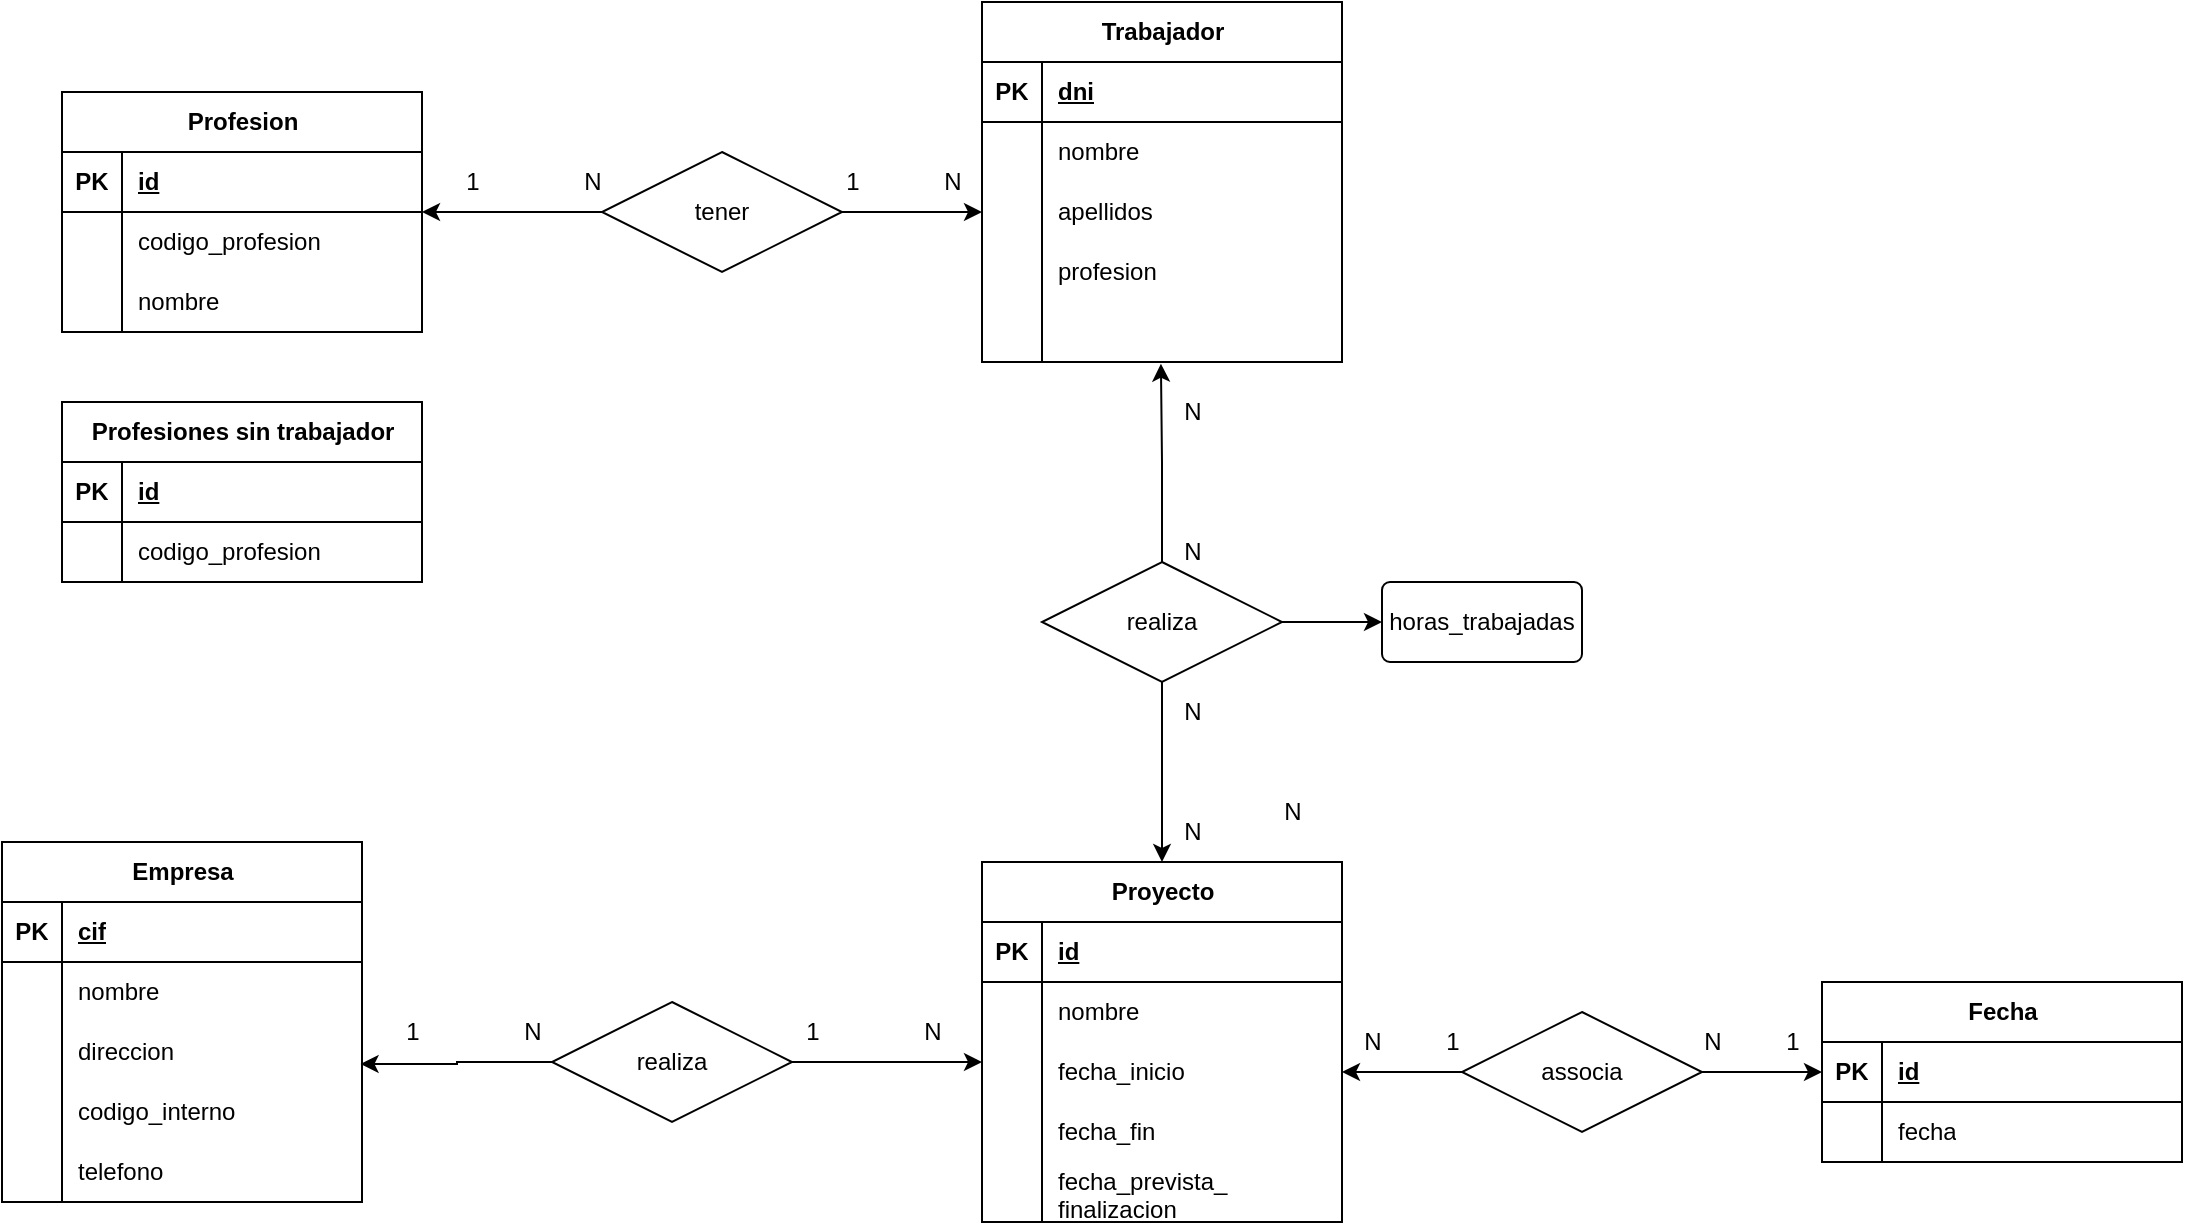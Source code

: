 <mxfile version="22.0.4" type="github">
  <diagram id="R2lEEEUBdFMjLlhIrx00" name="Page-1">
    <mxGraphModel dx="1615" dy="417" grid="1" gridSize="10" guides="1" tooltips="1" connect="1" arrows="1" fold="1" page="1" pageScale="1" pageWidth="850" pageHeight="1100" math="0" shadow="0" extFonts="Permanent Marker^https://fonts.googleapis.com/css?family=Permanent+Marker">
      <root>
        <mxCell id="0" />
        <mxCell id="1" parent="0" />
        <mxCell id="Da1Bgp9zZ5HPBIWO9Z5D-115" style="edgeStyle=orthogonalEdgeStyle;rounded=0;orthogonalLoop=1;jettySize=auto;html=1;exitX=0;exitY=0.5;exitDx=0;exitDy=0;" parent="1" source="Da1Bgp9zZ5HPBIWO9Z5D-100" target="Da1Bgp9zZ5HPBIWO9Z5D-14" edge="1">
          <mxGeometry relative="1" as="geometry" />
        </mxCell>
        <mxCell id="Da1Bgp9zZ5HPBIWO9Z5D-14" value="Profesion" style="shape=table;startSize=30;container=1;collapsible=1;childLayout=tableLayout;fixedRows=1;rowLines=0;fontStyle=1;align=center;resizeLast=1;html=1;" parent="1" vertex="1">
          <mxGeometry x="-790" y="195" width="180" height="120" as="geometry" />
        </mxCell>
        <mxCell id="Da1Bgp9zZ5HPBIWO9Z5D-15" value="" style="shape=tableRow;horizontal=0;startSize=0;swimlaneHead=0;swimlaneBody=0;fillColor=none;collapsible=0;dropTarget=0;points=[[0,0.5],[1,0.5]];portConstraint=eastwest;top=0;left=0;right=0;bottom=1;" parent="Da1Bgp9zZ5HPBIWO9Z5D-14" vertex="1">
          <mxGeometry y="30" width="180" height="30" as="geometry" />
        </mxCell>
        <mxCell id="Da1Bgp9zZ5HPBIWO9Z5D-16" value="PK" style="shape=partialRectangle;connectable=0;fillColor=none;top=0;left=0;bottom=0;right=0;fontStyle=1;overflow=hidden;whiteSpace=wrap;html=1;" parent="Da1Bgp9zZ5HPBIWO9Z5D-15" vertex="1">
          <mxGeometry width="30" height="30" as="geometry">
            <mxRectangle width="30" height="30" as="alternateBounds" />
          </mxGeometry>
        </mxCell>
        <mxCell id="Da1Bgp9zZ5HPBIWO9Z5D-17" value="id" style="shape=partialRectangle;connectable=0;fillColor=none;top=0;left=0;bottom=0;right=0;align=left;spacingLeft=6;fontStyle=5;overflow=hidden;whiteSpace=wrap;html=1;" parent="Da1Bgp9zZ5HPBIWO9Z5D-15" vertex="1">
          <mxGeometry x="30" width="150" height="30" as="geometry">
            <mxRectangle width="150" height="30" as="alternateBounds" />
          </mxGeometry>
        </mxCell>
        <mxCell id="Da1Bgp9zZ5HPBIWO9Z5D-18" value="" style="shape=tableRow;horizontal=0;startSize=0;swimlaneHead=0;swimlaneBody=0;fillColor=none;collapsible=0;dropTarget=0;points=[[0,0.5],[1,0.5]];portConstraint=eastwest;top=0;left=0;right=0;bottom=0;" parent="Da1Bgp9zZ5HPBIWO9Z5D-14" vertex="1">
          <mxGeometry y="60" width="180" height="30" as="geometry" />
        </mxCell>
        <mxCell id="Da1Bgp9zZ5HPBIWO9Z5D-19" value="" style="shape=partialRectangle;connectable=0;fillColor=none;top=0;left=0;bottom=0;right=0;editable=1;overflow=hidden;whiteSpace=wrap;html=1;" parent="Da1Bgp9zZ5HPBIWO9Z5D-18" vertex="1">
          <mxGeometry width="30" height="30" as="geometry">
            <mxRectangle width="30" height="30" as="alternateBounds" />
          </mxGeometry>
        </mxCell>
        <mxCell id="Da1Bgp9zZ5HPBIWO9Z5D-20" value="codigo_profesion" style="shape=partialRectangle;connectable=0;fillColor=none;top=0;left=0;bottom=0;right=0;align=left;spacingLeft=6;overflow=hidden;whiteSpace=wrap;html=1;" parent="Da1Bgp9zZ5HPBIWO9Z5D-18" vertex="1">
          <mxGeometry x="30" width="150" height="30" as="geometry">
            <mxRectangle width="150" height="30" as="alternateBounds" />
          </mxGeometry>
        </mxCell>
        <mxCell id="Da1Bgp9zZ5HPBIWO9Z5D-21" value="" style="shape=tableRow;horizontal=0;startSize=0;swimlaneHead=0;swimlaneBody=0;fillColor=none;collapsible=0;dropTarget=0;points=[[0,0.5],[1,0.5]];portConstraint=eastwest;top=0;left=0;right=0;bottom=0;" parent="Da1Bgp9zZ5HPBIWO9Z5D-14" vertex="1">
          <mxGeometry y="90" width="180" height="30" as="geometry" />
        </mxCell>
        <mxCell id="Da1Bgp9zZ5HPBIWO9Z5D-22" value="" style="shape=partialRectangle;connectable=0;fillColor=none;top=0;left=0;bottom=0;right=0;editable=1;overflow=hidden;whiteSpace=wrap;html=1;" parent="Da1Bgp9zZ5HPBIWO9Z5D-21" vertex="1">
          <mxGeometry width="30" height="30" as="geometry">
            <mxRectangle width="30" height="30" as="alternateBounds" />
          </mxGeometry>
        </mxCell>
        <mxCell id="Da1Bgp9zZ5HPBIWO9Z5D-23" value="nombre" style="shape=partialRectangle;connectable=0;fillColor=none;top=0;left=0;bottom=0;right=0;align=left;spacingLeft=6;overflow=hidden;whiteSpace=wrap;html=1;" parent="Da1Bgp9zZ5HPBIWO9Z5D-21" vertex="1">
          <mxGeometry x="30" width="150" height="30" as="geometry">
            <mxRectangle width="150" height="30" as="alternateBounds" />
          </mxGeometry>
        </mxCell>
        <mxCell id="Da1Bgp9zZ5HPBIWO9Z5D-27" value="Trabajador" style="shape=table;startSize=30;container=1;collapsible=1;childLayout=tableLayout;fixedRows=1;rowLines=0;fontStyle=1;align=center;resizeLast=1;html=1;" parent="1" vertex="1">
          <mxGeometry x="-330" y="150" width="180" height="180" as="geometry" />
        </mxCell>
        <mxCell id="Da1Bgp9zZ5HPBIWO9Z5D-28" value="" style="shape=tableRow;horizontal=0;startSize=0;swimlaneHead=0;swimlaneBody=0;fillColor=none;collapsible=0;dropTarget=0;points=[[0,0.5],[1,0.5]];portConstraint=eastwest;top=0;left=0;right=0;bottom=1;" parent="Da1Bgp9zZ5HPBIWO9Z5D-27" vertex="1">
          <mxGeometry y="30" width="180" height="30" as="geometry" />
        </mxCell>
        <mxCell id="Da1Bgp9zZ5HPBIWO9Z5D-29" value="PK" style="shape=partialRectangle;connectable=0;fillColor=none;top=0;left=0;bottom=0;right=0;fontStyle=1;overflow=hidden;whiteSpace=wrap;html=1;" parent="Da1Bgp9zZ5HPBIWO9Z5D-28" vertex="1">
          <mxGeometry width="30" height="30" as="geometry">
            <mxRectangle width="30" height="30" as="alternateBounds" />
          </mxGeometry>
        </mxCell>
        <mxCell id="Da1Bgp9zZ5HPBIWO9Z5D-30" value="dni" style="shape=partialRectangle;connectable=0;fillColor=none;top=0;left=0;bottom=0;right=0;align=left;spacingLeft=6;fontStyle=5;overflow=hidden;whiteSpace=wrap;html=1;" parent="Da1Bgp9zZ5HPBIWO9Z5D-28" vertex="1">
          <mxGeometry x="30" width="150" height="30" as="geometry">
            <mxRectangle width="150" height="30" as="alternateBounds" />
          </mxGeometry>
        </mxCell>
        <mxCell id="Da1Bgp9zZ5HPBIWO9Z5D-31" value="" style="shape=tableRow;horizontal=0;startSize=0;swimlaneHead=0;swimlaneBody=0;fillColor=none;collapsible=0;dropTarget=0;points=[[0,0.5],[1,0.5]];portConstraint=eastwest;top=0;left=0;right=0;bottom=0;" parent="Da1Bgp9zZ5HPBIWO9Z5D-27" vertex="1">
          <mxGeometry y="60" width="180" height="30" as="geometry" />
        </mxCell>
        <mxCell id="Da1Bgp9zZ5HPBIWO9Z5D-32" value="" style="shape=partialRectangle;connectable=0;fillColor=none;top=0;left=0;bottom=0;right=0;editable=1;overflow=hidden;whiteSpace=wrap;html=1;" parent="Da1Bgp9zZ5HPBIWO9Z5D-31" vertex="1">
          <mxGeometry width="30" height="30" as="geometry">
            <mxRectangle width="30" height="30" as="alternateBounds" />
          </mxGeometry>
        </mxCell>
        <mxCell id="Da1Bgp9zZ5HPBIWO9Z5D-33" value="nombre" style="shape=partialRectangle;connectable=0;fillColor=none;top=0;left=0;bottom=0;right=0;align=left;spacingLeft=6;overflow=hidden;whiteSpace=wrap;html=1;" parent="Da1Bgp9zZ5HPBIWO9Z5D-31" vertex="1">
          <mxGeometry x="30" width="150" height="30" as="geometry">
            <mxRectangle width="150" height="30" as="alternateBounds" />
          </mxGeometry>
        </mxCell>
        <mxCell id="Da1Bgp9zZ5HPBIWO9Z5D-34" value="" style="shape=tableRow;horizontal=0;startSize=0;swimlaneHead=0;swimlaneBody=0;fillColor=none;collapsible=0;dropTarget=0;points=[[0,0.5],[1,0.5]];portConstraint=eastwest;top=0;left=0;right=0;bottom=0;" parent="Da1Bgp9zZ5HPBIWO9Z5D-27" vertex="1">
          <mxGeometry y="90" width="180" height="30" as="geometry" />
        </mxCell>
        <mxCell id="Da1Bgp9zZ5HPBIWO9Z5D-35" value="" style="shape=partialRectangle;connectable=0;fillColor=none;top=0;left=0;bottom=0;right=0;editable=1;overflow=hidden;whiteSpace=wrap;html=1;" parent="Da1Bgp9zZ5HPBIWO9Z5D-34" vertex="1">
          <mxGeometry width="30" height="30" as="geometry">
            <mxRectangle width="30" height="30" as="alternateBounds" />
          </mxGeometry>
        </mxCell>
        <mxCell id="Da1Bgp9zZ5HPBIWO9Z5D-36" value="apellidos" style="shape=partialRectangle;connectable=0;fillColor=none;top=0;left=0;bottom=0;right=0;align=left;spacingLeft=6;overflow=hidden;whiteSpace=wrap;html=1;" parent="Da1Bgp9zZ5HPBIWO9Z5D-34" vertex="1">
          <mxGeometry x="30" width="150" height="30" as="geometry">
            <mxRectangle width="150" height="30" as="alternateBounds" />
          </mxGeometry>
        </mxCell>
        <mxCell id="Da1Bgp9zZ5HPBIWO9Z5D-103" style="shape=tableRow;horizontal=0;startSize=0;swimlaneHead=0;swimlaneBody=0;fillColor=none;collapsible=0;dropTarget=0;points=[[0,0.5],[1,0.5]];portConstraint=eastwest;top=0;left=0;right=0;bottom=0;" parent="Da1Bgp9zZ5HPBIWO9Z5D-27" vertex="1">
          <mxGeometry y="120" width="180" height="30" as="geometry" />
        </mxCell>
        <mxCell id="Da1Bgp9zZ5HPBIWO9Z5D-104" style="shape=partialRectangle;connectable=0;fillColor=none;top=0;left=0;bottom=0;right=0;editable=1;overflow=hidden;whiteSpace=wrap;html=1;" parent="Da1Bgp9zZ5HPBIWO9Z5D-103" vertex="1">
          <mxGeometry width="30" height="30" as="geometry">
            <mxRectangle width="30" height="30" as="alternateBounds" />
          </mxGeometry>
        </mxCell>
        <mxCell id="Da1Bgp9zZ5HPBIWO9Z5D-105" value="profesion" style="shape=partialRectangle;connectable=0;fillColor=none;top=0;left=0;bottom=0;right=0;align=left;spacingLeft=6;overflow=hidden;whiteSpace=wrap;html=1;" parent="Da1Bgp9zZ5HPBIWO9Z5D-103" vertex="1">
          <mxGeometry x="30" width="150" height="30" as="geometry">
            <mxRectangle width="150" height="30" as="alternateBounds" />
          </mxGeometry>
        </mxCell>
        <mxCell id="Da1Bgp9zZ5HPBIWO9Z5D-106" style="shape=tableRow;horizontal=0;startSize=0;swimlaneHead=0;swimlaneBody=0;fillColor=none;collapsible=0;dropTarget=0;points=[[0,0.5],[1,0.5]];portConstraint=eastwest;top=0;left=0;right=0;bottom=0;" parent="Da1Bgp9zZ5HPBIWO9Z5D-27" vertex="1">
          <mxGeometry y="150" width="180" height="30" as="geometry" />
        </mxCell>
        <mxCell id="Da1Bgp9zZ5HPBIWO9Z5D-107" style="shape=partialRectangle;connectable=0;fillColor=none;top=0;left=0;bottom=0;right=0;editable=1;overflow=hidden;whiteSpace=wrap;html=1;" parent="Da1Bgp9zZ5HPBIWO9Z5D-106" vertex="1">
          <mxGeometry width="30" height="30" as="geometry">
            <mxRectangle width="30" height="30" as="alternateBounds" />
          </mxGeometry>
        </mxCell>
        <mxCell id="Da1Bgp9zZ5HPBIWO9Z5D-108" value="" style="shape=partialRectangle;connectable=0;fillColor=none;top=0;left=0;bottom=0;right=0;align=left;spacingLeft=6;overflow=hidden;whiteSpace=wrap;html=1;" parent="Da1Bgp9zZ5HPBIWO9Z5D-106" vertex="1">
          <mxGeometry x="30" width="150" height="30" as="geometry">
            <mxRectangle width="150" height="30" as="alternateBounds" />
          </mxGeometry>
        </mxCell>
        <mxCell id="Da1Bgp9zZ5HPBIWO9Z5D-57" value="" style="shape=partialRectangle;connectable=0;fillColor=none;top=0;left=0;bottom=0;right=0;align=left;spacingLeft=6;overflow=hidden;whiteSpace=wrap;html=1;" parent="1" vertex="1">
          <mxGeometry x="-750" y="730" width="150" height="30" as="geometry">
            <mxRectangle width="150" height="30" as="alternateBounds" />
          </mxGeometry>
        </mxCell>
        <mxCell id="ttyPLDUEQKWFyNWzXyTx-7" style="rounded=0;orthogonalLoop=1;jettySize=auto;html=1;" parent="1" edge="1">
          <mxGeometry relative="1" as="geometry">
            <mxPoint x="210" y="450" as="targetPoint" />
          </mxGeometry>
        </mxCell>
        <mxCell id="Da1Bgp9zZ5HPBIWO9Z5D-1" value="Empresa" style="shape=table;startSize=30;container=1;collapsible=1;childLayout=tableLayout;fixedRows=1;rowLines=0;fontStyle=1;align=center;resizeLast=1;html=1;" parent="1" vertex="1">
          <mxGeometry x="-820" y="570" width="180" height="180" as="geometry">
            <mxRectangle x="-190" y="210" width="90" height="30" as="alternateBounds" />
          </mxGeometry>
        </mxCell>
        <mxCell id="Da1Bgp9zZ5HPBIWO9Z5D-2" value="" style="shape=tableRow;horizontal=0;startSize=0;swimlaneHead=0;swimlaneBody=0;fillColor=none;collapsible=0;dropTarget=0;points=[[0,0.5],[1,0.5]];portConstraint=eastwest;top=0;left=0;right=0;bottom=1;" parent="Da1Bgp9zZ5HPBIWO9Z5D-1" vertex="1">
          <mxGeometry y="30" width="180" height="30" as="geometry" />
        </mxCell>
        <mxCell id="Da1Bgp9zZ5HPBIWO9Z5D-3" value="PK" style="shape=partialRectangle;connectable=0;fillColor=none;top=0;left=0;bottom=0;right=0;fontStyle=1;overflow=hidden;whiteSpace=wrap;html=1;" parent="Da1Bgp9zZ5HPBIWO9Z5D-2" vertex="1">
          <mxGeometry width="30" height="30" as="geometry">
            <mxRectangle width="30" height="30" as="alternateBounds" />
          </mxGeometry>
        </mxCell>
        <mxCell id="Da1Bgp9zZ5HPBIWO9Z5D-4" value="cif" style="shape=partialRectangle;connectable=0;fillColor=none;top=0;left=0;bottom=0;right=0;align=left;spacingLeft=6;fontStyle=5;overflow=hidden;whiteSpace=wrap;html=1;" parent="Da1Bgp9zZ5HPBIWO9Z5D-2" vertex="1">
          <mxGeometry x="30" width="150" height="30" as="geometry">
            <mxRectangle width="150" height="30" as="alternateBounds" />
          </mxGeometry>
        </mxCell>
        <mxCell id="Da1Bgp9zZ5HPBIWO9Z5D-5" value="" style="shape=tableRow;horizontal=0;startSize=0;swimlaneHead=0;swimlaneBody=0;fillColor=none;collapsible=0;dropTarget=0;points=[[0,0.5],[1,0.5]];portConstraint=eastwest;top=0;left=0;right=0;bottom=0;" parent="Da1Bgp9zZ5HPBIWO9Z5D-1" vertex="1">
          <mxGeometry y="60" width="180" height="30" as="geometry" />
        </mxCell>
        <mxCell id="Da1Bgp9zZ5HPBIWO9Z5D-6" value="" style="shape=partialRectangle;connectable=0;fillColor=none;top=0;left=0;bottom=0;right=0;editable=1;overflow=hidden;whiteSpace=wrap;html=1;" parent="Da1Bgp9zZ5HPBIWO9Z5D-5" vertex="1">
          <mxGeometry width="30" height="30" as="geometry">
            <mxRectangle width="30" height="30" as="alternateBounds" />
          </mxGeometry>
        </mxCell>
        <mxCell id="Da1Bgp9zZ5HPBIWO9Z5D-7" value="nombre" style="shape=partialRectangle;connectable=0;fillColor=none;top=0;left=0;bottom=0;right=0;align=left;spacingLeft=6;overflow=hidden;whiteSpace=wrap;html=1;" parent="Da1Bgp9zZ5HPBIWO9Z5D-5" vertex="1">
          <mxGeometry x="30" width="150" height="30" as="geometry">
            <mxRectangle width="150" height="30" as="alternateBounds" />
          </mxGeometry>
        </mxCell>
        <mxCell id="Da1Bgp9zZ5HPBIWO9Z5D-80" style="shape=tableRow;horizontal=0;startSize=0;swimlaneHead=0;swimlaneBody=0;fillColor=none;collapsible=0;dropTarget=0;points=[[0,0.5],[1,0.5]];portConstraint=eastwest;top=0;left=0;right=0;bottom=0;" parent="Da1Bgp9zZ5HPBIWO9Z5D-1" vertex="1">
          <mxGeometry y="90" width="180" height="30" as="geometry" />
        </mxCell>
        <mxCell id="Da1Bgp9zZ5HPBIWO9Z5D-81" style="shape=partialRectangle;connectable=0;fillColor=none;top=0;left=0;bottom=0;right=0;editable=1;overflow=hidden;whiteSpace=wrap;html=1;" parent="Da1Bgp9zZ5HPBIWO9Z5D-80" vertex="1">
          <mxGeometry width="30" height="30" as="geometry">
            <mxRectangle width="30" height="30" as="alternateBounds" />
          </mxGeometry>
        </mxCell>
        <mxCell id="Da1Bgp9zZ5HPBIWO9Z5D-82" value="direccion" style="shape=partialRectangle;connectable=0;fillColor=none;top=0;left=0;bottom=0;right=0;align=left;spacingLeft=6;overflow=hidden;whiteSpace=wrap;html=1;" parent="Da1Bgp9zZ5HPBIWO9Z5D-80" vertex="1">
          <mxGeometry x="30" width="150" height="30" as="geometry">
            <mxRectangle width="150" height="30" as="alternateBounds" />
          </mxGeometry>
        </mxCell>
        <mxCell id="Da1Bgp9zZ5HPBIWO9Z5D-83" style="shape=tableRow;horizontal=0;startSize=0;swimlaneHead=0;swimlaneBody=0;fillColor=none;collapsible=0;dropTarget=0;points=[[0,0.5],[1,0.5]];portConstraint=eastwest;top=0;left=0;right=0;bottom=0;" parent="Da1Bgp9zZ5HPBIWO9Z5D-1" vertex="1">
          <mxGeometry y="120" width="180" height="30" as="geometry" />
        </mxCell>
        <mxCell id="Da1Bgp9zZ5HPBIWO9Z5D-84" style="shape=partialRectangle;connectable=0;fillColor=none;top=0;left=0;bottom=0;right=0;editable=1;overflow=hidden;whiteSpace=wrap;html=1;" parent="Da1Bgp9zZ5HPBIWO9Z5D-83" vertex="1">
          <mxGeometry width="30" height="30" as="geometry">
            <mxRectangle width="30" height="30" as="alternateBounds" />
          </mxGeometry>
        </mxCell>
        <mxCell id="Da1Bgp9zZ5HPBIWO9Z5D-85" value="codigo_interno" style="shape=partialRectangle;connectable=0;fillColor=none;top=0;left=0;bottom=0;right=0;align=left;spacingLeft=6;overflow=hidden;whiteSpace=wrap;html=1;" parent="Da1Bgp9zZ5HPBIWO9Z5D-83" vertex="1">
          <mxGeometry x="30" width="150" height="30" as="geometry">
            <mxRectangle width="150" height="30" as="alternateBounds" />
          </mxGeometry>
        </mxCell>
        <mxCell id="Da1Bgp9zZ5HPBIWO9Z5D-86" style="shape=tableRow;horizontal=0;startSize=0;swimlaneHead=0;swimlaneBody=0;fillColor=none;collapsible=0;dropTarget=0;points=[[0,0.5],[1,0.5]];portConstraint=eastwest;top=0;left=0;right=0;bottom=0;" parent="Da1Bgp9zZ5HPBIWO9Z5D-1" vertex="1">
          <mxGeometry y="150" width="180" height="30" as="geometry" />
        </mxCell>
        <mxCell id="Da1Bgp9zZ5HPBIWO9Z5D-87" style="shape=partialRectangle;connectable=0;fillColor=none;top=0;left=0;bottom=0;right=0;editable=1;overflow=hidden;whiteSpace=wrap;html=1;" parent="Da1Bgp9zZ5HPBIWO9Z5D-86" vertex="1">
          <mxGeometry width="30" height="30" as="geometry">
            <mxRectangle width="30" height="30" as="alternateBounds" />
          </mxGeometry>
        </mxCell>
        <mxCell id="Da1Bgp9zZ5HPBIWO9Z5D-88" value="telefono" style="shape=partialRectangle;connectable=0;fillColor=none;top=0;left=0;bottom=0;right=0;align=left;spacingLeft=6;overflow=hidden;whiteSpace=wrap;html=1;" parent="Da1Bgp9zZ5HPBIWO9Z5D-86" vertex="1">
          <mxGeometry x="30" width="150" height="30" as="geometry">
            <mxRectangle width="150" height="30" as="alternateBounds" />
          </mxGeometry>
        </mxCell>
        <mxCell id="Da1Bgp9zZ5HPBIWO9Z5D-60" value="Proyecto" style="shape=table;startSize=30;container=1;collapsible=1;childLayout=tableLayout;fixedRows=1;rowLines=0;fontStyle=1;align=center;resizeLast=1;html=1;" parent="1" vertex="1">
          <mxGeometry x="-330" y="580" width="180" height="180" as="geometry" />
        </mxCell>
        <mxCell id="Da1Bgp9zZ5HPBIWO9Z5D-61" value="" style="shape=tableRow;horizontal=0;startSize=0;swimlaneHead=0;swimlaneBody=0;fillColor=none;collapsible=0;dropTarget=0;points=[[0,0.5],[1,0.5]];portConstraint=eastwest;top=0;left=0;right=0;bottom=1;" parent="Da1Bgp9zZ5HPBIWO9Z5D-60" vertex="1">
          <mxGeometry y="30" width="180" height="30" as="geometry" />
        </mxCell>
        <mxCell id="Da1Bgp9zZ5HPBIWO9Z5D-62" value="PK" style="shape=partialRectangle;connectable=0;fillColor=none;top=0;left=0;bottom=0;right=0;fontStyle=1;overflow=hidden;whiteSpace=wrap;html=1;" parent="Da1Bgp9zZ5HPBIWO9Z5D-61" vertex="1">
          <mxGeometry width="30" height="30" as="geometry">
            <mxRectangle width="30" height="30" as="alternateBounds" />
          </mxGeometry>
        </mxCell>
        <mxCell id="Da1Bgp9zZ5HPBIWO9Z5D-63" value="id" style="shape=partialRectangle;connectable=0;fillColor=none;top=0;left=0;bottom=0;right=0;align=left;spacingLeft=6;fontStyle=5;overflow=hidden;whiteSpace=wrap;html=1;" parent="Da1Bgp9zZ5HPBIWO9Z5D-61" vertex="1">
          <mxGeometry x="30" width="150" height="30" as="geometry">
            <mxRectangle width="150" height="30" as="alternateBounds" />
          </mxGeometry>
        </mxCell>
        <mxCell id="Da1Bgp9zZ5HPBIWO9Z5D-64" value="" style="shape=tableRow;horizontal=0;startSize=0;swimlaneHead=0;swimlaneBody=0;fillColor=none;collapsible=0;dropTarget=0;points=[[0,0.5],[1,0.5]];portConstraint=eastwest;top=0;left=0;right=0;bottom=0;" parent="Da1Bgp9zZ5HPBIWO9Z5D-60" vertex="1">
          <mxGeometry y="60" width="180" height="30" as="geometry" />
        </mxCell>
        <mxCell id="Da1Bgp9zZ5HPBIWO9Z5D-65" value="" style="shape=partialRectangle;connectable=0;fillColor=none;top=0;left=0;bottom=0;right=0;editable=1;overflow=hidden;whiteSpace=wrap;html=1;" parent="Da1Bgp9zZ5HPBIWO9Z5D-64" vertex="1">
          <mxGeometry width="30" height="30" as="geometry">
            <mxRectangle width="30" height="30" as="alternateBounds" />
          </mxGeometry>
        </mxCell>
        <mxCell id="Da1Bgp9zZ5HPBIWO9Z5D-66" value="nombre" style="shape=partialRectangle;connectable=0;fillColor=none;top=0;left=0;bottom=0;right=0;align=left;spacingLeft=6;overflow=hidden;whiteSpace=wrap;html=1;" parent="Da1Bgp9zZ5HPBIWO9Z5D-64" vertex="1">
          <mxGeometry x="30" width="150" height="30" as="geometry">
            <mxRectangle width="150" height="30" as="alternateBounds" />
          </mxGeometry>
        </mxCell>
        <mxCell id="Da1Bgp9zZ5HPBIWO9Z5D-67" value="" style="shape=tableRow;horizontal=0;startSize=0;swimlaneHead=0;swimlaneBody=0;fillColor=none;collapsible=0;dropTarget=0;points=[[0,0.5],[1,0.5]];portConstraint=eastwest;top=0;left=0;right=0;bottom=0;" parent="Da1Bgp9zZ5HPBIWO9Z5D-60" vertex="1">
          <mxGeometry y="90" width="180" height="30" as="geometry" />
        </mxCell>
        <mxCell id="Da1Bgp9zZ5HPBIWO9Z5D-68" value="" style="shape=partialRectangle;connectable=0;fillColor=none;top=0;left=0;bottom=0;right=0;editable=1;overflow=hidden;whiteSpace=wrap;html=1;" parent="Da1Bgp9zZ5HPBIWO9Z5D-67" vertex="1">
          <mxGeometry width="30" height="30" as="geometry">
            <mxRectangle width="30" height="30" as="alternateBounds" />
          </mxGeometry>
        </mxCell>
        <mxCell id="Da1Bgp9zZ5HPBIWO9Z5D-69" value="fecha_inicio" style="shape=partialRectangle;connectable=0;fillColor=none;top=0;left=0;bottom=0;right=0;align=left;spacingLeft=6;overflow=hidden;whiteSpace=wrap;html=1;" parent="Da1Bgp9zZ5HPBIWO9Z5D-67" vertex="1">
          <mxGeometry x="30" width="150" height="30" as="geometry">
            <mxRectangle width="150" height="30" as="alternateBounds" />
          </mxGeometry>
        </mxCell>
        <mxCell id="Da1Bgp9zZ5HPBIWO9Z5D-70" value="" style="shape=tableRow;horizontal=0;startSize=0;swimlaneHead=0;swimlaneBody=0;fillColor=none;collapsible=0;dropTarget=0;points=[[0,0.5],[1,0.5]];portConstraint=eastwest;top=0;left=0;right=0;bottom=0;" parent="Da1Bgp9zZ5HPBIWO9Z5D-60" vertex="1">
          <mxGeometry y="120" width="180" height="30" as="geometry" />
        </mxCell>
        <mxCell id="Da1Bgp9zZ5HPBIWO9Z5D-71" value="" style="shape=partialRectangle;connectable=0;fillColor=none;top=0;left=0;bottom=0;right=0;editable=1;overflow=hidden;whiteSpace=wrap;html=1;" parent="Da1Bgp9zZ5HPBIWO9Z5D-70" vertex="1">
          <mxGeometry width="30" height="30" as="geometry">
            <mxRectangle width="30" height="30" as="alternateBounds" />
          </mxGeometry>
        </mxCell>
        <mxCell id="Da1Bgp9zZ5HPBIWO9Z5D-72" value="fecha_fin" style="shape=partialRectangle;connectable=0;fillColor=none;top=0;left=0;bottom=0;right=0;align=left;spacingLeft=6;overflow=hidden;whiteSpace=wrap;html=1;" parent="Da1Bgp9zZ5HPBIWO9Z5D-70" vertex="1">
          <mxGeometry x="30" width="150" height="30" as="geometry">
            <mxRectangle width="150" height="30" as="alternateBounds" />
          </mxGeometry>
        </mxCell>
        <mxCell id="Da1Bgp9zZ5HPBIWO9Z5D-90" style="shape=tableRow;horizontal=0;startSize=0;swimlaneHead=0;swimlaneBody=0;fillColor=none;collapsible=0;dropTarget=0;points=[[0,0.5],[1,0.5]];portConstraint=eastwest;top=0;left=0;right=0;bottom=0;" parent="Da1Bgp9zZ5HPBIWO9Z5D-60" vertex="1">
          <mxGeometry y="150" width="180" height="30" as="geometry" />
        </mxCell>
        <mxCell id="Da1Bgp9zZ5HPBIWO9Z5D-91" style="shape=partialRectangle;connectable=0;fillColor=none;top=0;left=0;bottom=0;right=0;editable=1;overflow=hidden;whiteSpace=wrap;html=1;" parent="Da1Bgp9zZ5HPBIWO9Z5D-90" vertex="1">
          <mxGeometry width="30" height="30" as="geometry">
            <mxRectangle width="30" height="30" as="alternateBounds" />
          </mxGeometry>
        </mxCell>
        <mxCell id="Da1Bgp9zZ5HPBIWO9Z5D-92" value="fecha_prevista_&lt;br style=&quot;border-color: var(--border-color); text-align: center;&quot;&gt;&lt;span style=&quot;text-align: center;&quot;&gt;finalizacion&lt;/span&gt;" style="shape=partialRectangle;connectable=0;fillColor=none;top=0;left=0;bottom=0;right=0;align=left;spacingLeft=6;overflow=hidden;whiteSpace=wrap;html=1;" parent="Da1Bgp9zZ5HPBIWO9Z5D-90" vertex="1">
          <mxGeometry x="30" width="150" height="30" as="geometry">
            <mxRectangle width="150" height="30" as="alternateBounds" />
          </mxGeometry>
        </mxCell>
        <mxCell id="ttyPLDUEQKWFyNWzXyTx-4" style="rounded=0;orthogonalLoop=1;jettySize=auto;html=1;entryX=0.5;entryY=1;entryDx=0;entryDy=0;" parent="1" edge="1">
          <mxGeometry relative="1" as="geometry" />
        </mxCell>
        <mxCell id="Da1Bgp9zZ5HPBIWO9Z5D-96" style="edgeStyle=orthogonalEdgeStyle;rounded=0;orthogonalLoop=1;jettySize=auto;html=1;entryX=0.5;entryY=0;entryDx=0;entryDy=0;" parent="1" source="Da1Bgp9zZ5HPBIWO9Z5D-93" target="Da1Bgp9zZ5HPBIWO9Z5D-60" edge="1">
          <mxGeometry relative="1" as="geometry" />
        </mxCell>
        <mxCell id="Da1Bgp9zZ5HPBIWO9Z5D-99" style="edgeStyle=orthogonalEdgeStyle;rounded=0;orthogonalLoop=1;jettySize=auto;html=1;entryX=0;entryY=0.5;entryDx=0;entryDy=0;" parent="1" source="Da1Bgp9zZ5HPBIWO9Z5D-93" target="Da1Bgp9zZ5HPBIWO9Z5D-98" edge="1">
          <mxGeometry relative="1" as="geometry" />
        </mxCell>
        <mxCell id="ttyPLDUEQKWFyNWzXyTx-6" style="rounded=0;orthogonalLoop=1;jettySize=auto;html=1;entryX=0.5;entryY=1;entryDx=0;entryDy=0;" parent="1" edge="1">
          <mxGeometry relative="1" as="geometry" />
        </mxCell>
        <mxCell id="Da1Bgp9zZ5HPBIWO9Z5D-93" value="realiza" style="shape=rhombus;perimeter=rhombusPerimeter;whiteSpace=wrap;html=1;align=center;" parent="1" vertex="1">
          <mxGeometry x="-300" y="430" width="120" height="60" as="geometry" />
        </mxCell>
        <mxCell id="Da1Bgp9zZ5HPBIWO9Z5D-95" style="edgeStyle=orthogonalEdgeStyle;rounded=0;orthogonalLoop=1;jettySize=auto;html=1;entryX=0.497;entryY=1.029;entryDx=0;entryDy=0;entryPerimeter=0;" parent="1" source="Da1Bgp9zZ5HPBIWO9Z5D-93" target="Da1Bgp9zZ5HPBIWO9Z5D-106" edge="1">
          <mxGeometry relative="1" as="geometry">
            <mxPoint x="-230" y="350" as="targetPoint" />
          </mxGeometry>
        </mxCell>
        <mxCell id="ttyPLDUEQKWFyNWzXyTx-5" style="rounded=0;orthogonalLoop=1;jettySize=auto;html=1;entryX=0.5;entryY=1;entryDx=0;entryDy=0;" parent="1" edge="1">
          <mxGeometry relative="1" as="geometry" />
        </mxCell>
        <mxCell id="Da1Bgp9zZ5HPBIWO9Z5D-98" value="horas_trabajadas" style="rounded=1;arcSize=10;whiteSpace=wrap;html=1;align=center;" parent="1" vertex="1">
          <mxGeometry x="-130" y="440" width="100" height="40" as="geometry" />
        </mxCell>
        <mxCell id="Da1Bgp9zZ5HPBIWO9Z5D-114" style="edgeStyle=orthogonalEdgeStyle;rounded=0;orthogonalLoop=1;jettySize=auto;html=1;entryX=0;entryY=0.5;entryDx=0;entryDy=0;" parent="1" source="Da1Bgp9zZ5HPBIWO9Z5D-100" target="Da1Bgp9zZ5HPBIWO9Z5D-34" edge="1">
          <mxGeometry relative="1" as="geometry" />
        </mxCell>
        <mxCell id="ttyPLDUEQKWFyNWzXyTx-3" style="rounded=0;orthogonalLoop=1;jettySize=auto;html=1;entryX=0.5;entryY=1;entryDx=0;entryDy=0;" parent="1" edge="1">
          <mxGeometry relative="1" as="geometry" />
        </mxCell>
        <mxCell id="Da1Bgp9zZ5HPBIWO9Z5D-100" value="tener" style="shape=rhombus;perimeter=rhombusPerimeter;whiteSpace=wrap;html=1;align=center;" parent="1" vertex="1">
          <mxGeometry x="-520" y="225" width="120" height="60" as="geometry" />
        </mxCell>
        <mxCell id="Da1Bgp9zZ5HPBIWO9Z5D-117" style="edgeStyle=orthogonalEdgeStyle;rounded=0;orthogonalLoop=1;jettySize=auto;html=1;" parent="1" source="Da1Bgp9zZ5HPBIWO9Z5D-116" edge="1">
          <mxGeometry relative="1" as="geometry">
            <mxPoint x="-330" y="680" as="targetPoint" />
          </mxGeometry>
        </mxCell>
        <mxCell id="Da1Bgp9zZ5HPBIWO9Z5D-116" value="realiza" style="shape=rhombus;perimeter=rhombusPerimeter;whiteSpace=wrap;html=1;align=center;" parent="1" vertex="1">
          <mxGeometry x="-545" y="650" width="120" height="60" as="geometry" />
        </mxCell>
        <mxCell id="ttyPLDUEQKWFyNWzXyTx-9" style="rounded=0;orthogonalLoop=1;jettySize=auto;html=1;entryX=0.5;entryY=1;entryDx=0;entryDy=0;" parent="1" edge="1">
          <mxGeometry relative="1" as="geometry" />
        </mxCell>
        <mxCell id="Da1Bgp9zZ5HPBIWO9Z5D-118" style="edgeStyle=orthogonalEdgeStyle;rounded=0;orthogonalLoop=1;jettySize=auto;html=1;entryX=0.996;entryY=0.7;entryDx=0;entryDy=0;entryPerimeter=0;" parent="1" source="Da1Bgp9zZ5HPBIWO9Z5D-116" target="Da1Bgp9zZ5HPBIWO9Z5D-80" edge="1">
          <mxGeometry relative="1" as="geometry" />
        </mxCell>
        <mxCell id="Da1Bgp9zZ5HPBIWO9Z5D-119" value="Fecha" style="shape=table;startSize=30;container=1;collapsible=1;childLayout=tableLayout;fixedRows=1;rowLines=0;fontStyle=1;align=center;resizeLast=1;html=1;" parent="1" vertex="1">
          <mxGeometry x="90" y="640" width="180" height="90" as="geometry" />
        </mxCell>
        <mxCell id="Da1Bgp9zZ5HPBIWO9Z5D-120" value="" style="shape=tableRow;horizontal=0;startSize=0;swimlaneHead=0;swimlaneBody=0;fillColor=none;collapsible=0;dropTarget=0;points=[[0,0.5],[1,0.5]];portConstraint=eastwest;top=0;left=0;right=0;bottom=1;" parent="Da1Bgp9zZ5HPBIWO9Z5D-119" vertex="1">
          <mxGeometry y="30" width="180" height="30" as="geometry" />
        </mxCell>
        <mxCell id="Da1Bgp9zZ5HPBIWO9Z5D-121" value="PK" style="shape=partialRectangle;connectable=0;fillColor=none;top=0;left=0;bottom=0;right=0;fontStyle=1;overflow=hidden;whiteSpace=wrap;html=1;" parent="Da1Bgp9zZ5HPBIWO9Z5D-120" vertex="1">
          <mxGeometry width="30" height="30" as="geometry">
            <mxRectangle width="30" height="30" as="alternateBounds" />
          </mxGeometry>
        </mxCell>
        <mxCell id="Da1Bgp9zZ5HPBIWO9Z5D-122" value="id" style="shape=partialRectangle;connectable=0;fillColor=none;top=0;left=0;bottom=0;right=0;align=left;spacingLeft=6;fontStyle=5;overflow=hidden;whiteSpace=wrap;html=1;" parent="Da1Bgp9zZ5HPBIWO9Z5D-120" vertex="1">
          <mxGeometry x="30" width="150" height="30" as="geometry">
            <mxRectangle width="150" height="30" as="alternateBounds" />
          </mxGeometry>
        </mxCell>
        <mxCell id="Da1Bgp9zZ5HPBIWO9Z5D-123" value="" style="shape=tableRow;horizontal=0;startSize=0;swimlaneHead=0;swimlaneBody=0;fillColor=none;collapsible=0;dropTarget=0;points=[[0,0.5],[1,0.5]];portConstraint=eastwest;top=0;left=0;right=0;bottom=0;" parent="Da1Bgp9zZ5HPBIWO9Z5D-119" vertex="1">
          <mxGeometry y="60" width="180" height="30" as="geometry" />
        </mxCell>
        <mxCell id="Da1Bgp9zZ5HPBIWO9Z5D-124" value="" style="shape=partialRectangle;connectable=0;fillColor=none;top=0;left=0;bottom=0;right=0;editable=1;overflow=hidden;whiteSpace=wrap;html=1;" parent="Da1Bgp9zZ5HPBIWO9Z5D-123" vertex="1">
          <mxGeometry width="30" height="30" as="geometry">
            <mxRectangle width="30" height="30" as="alternateBounds" />
          </mxGeometry>
        </mxCell>
        <mxCell id="Da1Bgp9zZ5HPBIWO9Z5D-125" value="fecha" style="shape=partialRectangle;connectable=0;fillColor=none;top=0;left=0;bottom=0;right=0;align=left;spacingLeft=6;overflow=hidden;whiteSpace=wrap;html=1;" parent="Da1Bgp9zZ5HPBIWO9Z5D-123" vertex="1">
          <mxGeometry x="30" width="150" height="30" as="geometry">
            <mxRectangle width="150" height="30" as="alternateBounds" />
          </mxGeometry>
        </mxCell>
        <mxCell id="ttyPLDUEQKWFyNWzXyTx-11" style="rounded=0;orthogonalLoop=1;jettySize=auto;html=1;entryX=0.5;entryY=1;entryDx=0;entryDy=0;" parent="1" edge="1">
          <mxGeometry relative="1" as="geometry" />
        </mxCell>
        <mxCell id="Da1Bgp9zZ5HPBIWO9Z5D-131" value="Profesiones sin trabajador" style="shape=table;startSize=30;container=1;collapsible=1;childLayout=tableLayout;fixedRows=1;rowLines=0;fontStyle=1;align=center;resizeLast=1;html=1;" parent="1" vertex="1">
          <mxGeometry x="-790" y="350" width="180" height="90" as="geometry" />
        </mxCell>
        <mxCell id="Da1Bgp9zZ5HPBIWO9Z5D-132" value="" style="shape=tableRow;horizontal=0;startSize=0;swimlaneHead=0;swimlaneBody=0;fillColor=none;collapsible=0;dropTarget=0;points=[[0,0.5],[1,0.5]];portConstraint=eastwest;top=0;left=0;right=0;bottom=1;" parent="Da1Bgp9zZ5HPBIWO9Z5D-131" vertex="1">
          <mxGeometry y="30" width="180" height="30" as="geometry" />
        </mxCell>
        <mxCell id="Da1Bgp9zZ5HPBIWO9Z5D-133" value="PK" style="shape=partialRectangle;connectable=0;fillColor=none;top=0;left=0;bottom=0;right=0;fontStyle=1;overflow=hidden;whiteSpace=wrap;html=1;" parent="Da1Bgp9zZ5HPBIWO9Z5D-132" vertex="1">
          <mxGeometry width="30" height="30" as="geometry">
            <mxRectangle width="30" height="30" as="alternateBounds" />
          </mxGeometry>
        </mxCell>
        <mxCell id="Da1Bgp9zZ5HPBIWO9Z5D-134" value="id" style="shape=partialRectangle;connectable=0;fillColor=none;top=0;left=0;bottom=0;right=0;align=left;spacingLeft=6;fontStyle=5;overflow=hidden;whiteSpace=wrap;html=1;" parent="Da1Bgp9zZ5HPBIWO9Z5D-132" vertex="1">
          <mxGeometry x="30" width="150" height="30" as="geometry">
            <mxRectangle width="150" height="30" as="alternateBounds" />
          </mxGeometry>
        </mxCell>
        <mxCell id="Da1Bgp9zZ5HPBIWO9Z5D-135" value="" style="shape=tableRow;horizontal=0;startSize=0;swimlaneHead=0;swimlaneBody=0;fillColor=none;collapsible=0;dropTarget=0;points=[[0,0.5],[1,0.5]];portConstraint=eastwest;top=0;left=0;right=0;bottom=0;" parent="Da1Bgp9zZ5HPBIWO9Z5D-131" vertex="1">
          <mxGeometry y="60" width="180" height="30" as="geometry" />
        </mxCell>
        <mxCell id="Da1Bgp9zZ5HPBIWO9Z5D-136" value="" style="shape=partialRectangle;connectable=0;fillColor=none;top=0;left=0;bottom=0;right=0;editable=1;overflow=hidden;whiteSpace=wrap;html=1;" parent="Da1Bgp9zZ5HPBIWO9Z5D-135" vertex="1">
          <mxGeometry width="30" height="30" as="geometry">
            <mxRectangle width="30" height="30" as="alternateBounds" />
          </mxGeometry>
        </mxCell>
        <mxCell id="Da1Bgp9zZ5HPBIWO9Z5D-137" value="codigo_profesion" style="shape=partialRectangle;connectable=0;fillColor=none;top=0;left=0;bottom=0;right=0;align=left;spacingLeft=6;overflow=hidden;whiteSpace=wrap;html=1;" parent="Da1Bgp9zZ5HPBIWO9Z5D-135" vertex="1">
          <mxGeometry x="30" width="150" height="30" as="geometry">
            <mxRectangle width="150" height="30" as="alternateBounds" />
          </mxGeometry>
        </mxCell>
        <mxCell id="Da1Bgp9zZ5HPBIWO9Z5D-142" style="edgeStyle=orthogonalEdgeStyle;rounded=0;orthogonalLoop=1;jettySize=auto;html=1;entryX=1;entryY=0.5;entryDx=0;entryDy=0;" parent="1" source="Da1Bgp9zZ5HPBIWO9Z5D-141" target="Da1Bgp9zZ5HPBIWO9Z5D-67" edge="1">
          <mxGeometry relative="1" as="geometry" />
        </mxCell>
        <mxCell id="ttyPLDUEQKWFyNWzXyTx-10" style="rounded=0;orthogonalLoop=1;jettySize=auto;html=1;entryX=0.5;entryY=1;entryDx=0;entryDy=0;" parent="1" edge="1">
          <mxGeometry relative="1" as="geometry" />
        </mxCell>
        <mxCell id="Da1Bgp9zZ5HPBIWO9Z5D-143" style="edgeStyle=orthogonalEdgeStyle;rounded=0;orthogonalLoop=1;jettySize=auto;html=1;entryX=0;entryY=0.5;entryDx=0;entryDy=0;" parent="1" source="Da1Bgp9zZ5HPBIWO9Z5D-141" target="Da1Bgp9zZ5HPBIWO9Z5D-120" edge="1">
          <mxGeometry relative="1" as="geometry" />
        </mxCell>
        <mxCell id="Da1Bgp9zZ5HPBIWO9Z5D-141" value="associa" style="shape=rhombus;perimeter=rhombusPerimeter;whiteSpace=wrap;html=1;align=center;" parent="1" vertex="1">
          <mxGeometry x="-90" y="655" width="120" height="60" as="geometry" />
        </mxCell>
        <mxCell id="ttyPLDUEQKWFyNWzXyTx-12" style="rounded=0;orthogonalLoop=1;jettySize=auto;html=1;entryX=0.5;entryY=0;entryDx=0;entryDy=0;" parent="1" edge="1">
          <mxGeometry relative="1" as="geometry" />
        </mxCell>
        <mxCell id="Da1Bgp9zZ5HPBIWO9Z5D-144" value="1" style="text;html=1;align=center;verticalAlign=middle;resizable=0;points=[];autosize=1;strokeColor=none;fillColor=none;" parent="1" vertex="1">
          <mxGeometry x="-430" y="650" width="30" height="30" as="geometry" />
        </mxCell>
        <mxCell id="Da1Bgp9zZ5HPBIWO9Z5D-146" value="N" style="text;html=1;align=center;verticalAlign=middle;resizable=0;points=[];autosize=1;strokeColor=none;fillColor=none;" parent="1" vertex="1">
          <mxGeometry x="-370" y="650" width="30" height="30" as="geometry" />
        </mxCell>
        <mxCell id="ttyPLDUEQKWFyNWzXyTx-13" style="rounded=0;orthogonalLoop=1;jettySize=auto;html=1;entryX=0.5;entryY=0;entryDx=0;entryDy=0;" parent="1" edge="1">
          <mxGeometry relative="1" as="geometry" />
        </mxCell>
        <mxCell id="Da1Bgp9zZ5HPBIWO9Z5D-147" value="N" style="text;html=1;align=center;verticalAlign=middle;resizable=0;points=[];autosize=1;strokeColor=none;fillColor=none;" parent="1" vertex="1">
          <mxGeometry x="-570" y="650" width="30" height="30" as="geometry" />
        </mxCell>
        <mxCell id="Da1Bgp9zZ5HPBIWO9Z5D-148" value="1" style="text;html=1;align=center;verticalAlign=middle;resizable=0;points=[];autosize=1;strokeColor=none;fillColor=none;" parent="1" vertex="1">
          <mxGeometry x="-630" y="650" width="30" height="30" as="geometry" />
        </mxCell>
        <mxCell id="ttyPLDUEQKWFyNWzXyTx-15" style="rounded=0;orthogonalLoop=1;jettySize=auto;html=1;entryX=0.5;entryY=0;entryDx=0;entryDy=0;" parent="1" edge="1">
          <mxGeometry relative="1" as="geometry" />
        </mxCell>
        <mxCell id="Da1Bgp9zZ5HPBIWO9Z5D-149" value="N" style="text;html=1;align=center;verticalAlign=middle;resizable=0;points=[];autosize=1;strokeColor=none;fillColor=none;" parent="1" vertex="1">
          <mxGeometry x="-240" y="490" width="30" height="30" as="geometry" />
        </mxCell>
        <mxCell id="Da1Bgp9zZ5HPBIWO9Z5D-150" value="N" style="text;html=1;align=center;verticalAlign=middle;resizable=0;points=[];autosize=1;strokeColor=none;fillColor=none;" parent="1" vertex="1">
          <mxGeometry x="-240" y="550" width="30" height="30" as="geometry" />
        </mxCell>
        <mxCell id="ttyPLDUEQKWFyNWzXyTx-14" style="rounded=0;orthogonalLoop=1;jettySize=auto;html=1;entryX=0.5;entryY=0;entryDx=0;entryDy=0;" parent="1" edge="1">
          <mxGeometry relative="1" as="geometry" />
        </mxCell>
        <mxCell id="Da1Bgp9zZ5HPBIWO9Z5D-151" value="N" style="text;html=1;align=center;verticalAlign=middle;resizable=0;points=[];autosize=1;strokeColor=none;fillColor=none;" parent="1" vertex="1">
          <mxGeometry x="-240" y="410" width="30" height="30" as="geometry" />
        </mxCell>
        <mxCell id="Da1Bgp9zZ5HPBIWO9Z5D-152" value="N" style="text;html=1;align=center;verticalAlign=middle;resizable=0;points=[];autosize=1;strokeColor=none;fillColor=none;" parent="1" vertex="1">
          <mxGeometry x="-240" y="340" width="30" height="30" as="geometry" />
        </mxCell>
        <mxCell id="ttyPLDUEQKWFyNWzXyTx-16" style="rounded=0;orthogonalLoop=1;jettySize=auto;html=1;entryX=0.5;entryY=0;entryDx=0;entryDy=0;" parent="1" edge="1">
          <mxGeometry relative="1" as="geometry" />
        </mxCell>
        <mxCell id="Da1Bgp9zZ5HPBIWO9Z5D-153" value="1" style="text;html=1;align=center;verticalAlign=middle;resizable=0;points=[];autosize=1;strokeColor=none;fillColor=none;" parent="1" vertex="1">
          <mxGeometry x="-600" y="225" width="30" height="30" as="geometry" />
        </mxCell>
        <mxCell id="Da1Bgp9zZ5HPBIWO9Z5D-154" value="N" style="text;html=1;align=center;verticalAlign=middle;resizable=0;points=[];autosize=1;strokeColor=none;fillColor=none;" parent="1" vertex="1">
          <mxGeometry x="-540" y="225" width="30" height="30" as="geometry" />
        </mxCell>
        <mxCell id="Da1Bgp9zZ5HPBIWO9Z5D-155" value="1" style="text;html=1;align=center;verticalAlign=middle;resizable=0;points=[];autosize=1;strokeColor=none;fillColor=none;" parent="1" vertex="1">
          <mxGeometry x="-410" y="225" width="30" height="30" as="geometry" />
        </mxCell>
        <mxCell id="Da1Bgp9zZ5HPBIWO9Z5D-156" value="N" style="text;html=1;align=center;verticalAlign=middle;resizable=0;points=[];autosize=1;strokeColor=none;fillColor=none;" parent="1" vertex="1">
          <mxGeometry x="-360" y="225" width="30" height="30" as="geometry" />
        </mxCell>
        <mxCell id="Da1Bgp9zZ5HPBIWO9Z5D-157" value="1" style="text;html=1;align=center;verticalAlign=middle;resizable=0;points=[];autosize=1;strokeColor=none;fillColor=none;" parent="1" vertex="1">
          <mxGeometry x="-110" y="655" width="30" height="30" as="geometry" />
        </mxCell>
        <mxCell id="Da1Bgp9zZ5HPBIWO9Z5D-158" value="N" style="text;html=1;align=center;verticalAlign=middle;resizable=0;points=[];autosize=1;strokeColor=none;fillColor=none;" parent="1" vertex="1">
          <mxGeometry x="-150" y="655" width="30" height="30" as="geometry" />
        </mxCell>
        <mxCell id="Da1Bgp9zZ5HPBIWO9Z5D-159" value="N" style="text;html=1;align=center;verticalAlign=middle;resizable=0;points=[];autosize=1;strokeColor=none;fillColor=none;" parent="1" vertex="1">
          <mxGeometry x="20" y="655" width="30" height="30" as="geometry" />
        </mxCell>
        <mxCell id="Da1Bgp9zZ5HPBIWO9Z5D-160" value="1" style="text;html=1;align=center;verticalAlign=middle;resizable=0;points=[];autosize=1;strokeColor=none;fillColor=none;" parent="1" vertex="1">
          <mxGeometry x="60" y="655" width="30" height="30" as="geometry" />
        </mxCell>
        <mxCell id="Da1Bgp9zZ5HPBIWO9Z5D-162" value="N" style="text;html=1;align=center;verticalAlign=middle;resizable=0;points=[];autosize=1;strokeColor=none;fillColor=none;" parent="1" vertex="1">
          <mxGeometry x="-190" y="540" width="30" height="30" as="geometry" />
        </mxCell>
        <mxCell id="ttyPLDUEQKWFyNWzXyTx-8" style="rounded=0;orthogonalLoop=1;jettySize=auto;html=1;entryX=0.504;entryY=1.07;entryDx=0;entryDy=0;entryPerimeter=0;" parent="1" edge="1">
          <mxGeometry relative="1" as="geometry" />
        </mxCell>
      </root>
    </mxGraphModel>
  </diagram>
</mxfile>
